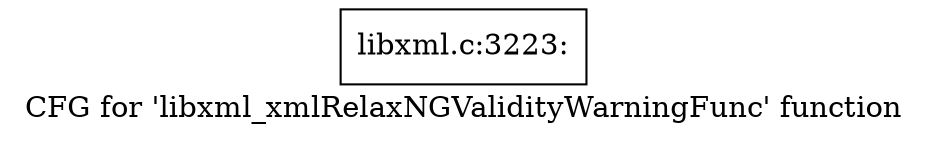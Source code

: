 digraph "CFG for 'libxml_xmlRelaxNGValidityWarningFunc' function" {
	label="CFG for 'libxml_xmlRelaxNGValidityWarningFunc' function";

	Node0x54b0370 [shape=record,label="{libxml.c:3223:}"];
}
